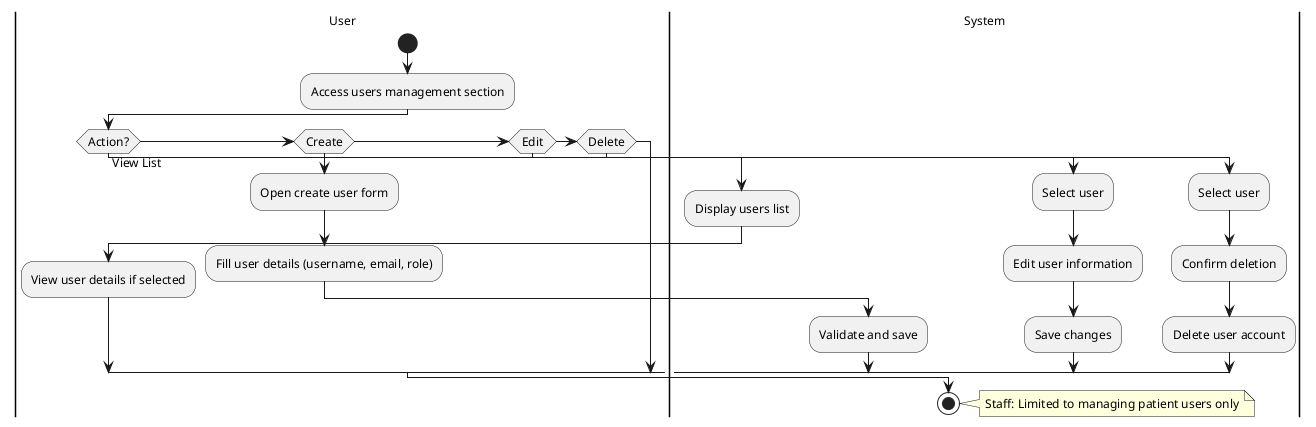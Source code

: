 @startuml Manage User Activity Diagram

skinparam defaultFontName "Times New Roman"
skinparam defaultFontSize 12

|User|

start

:Access users management section;

if (Action?) then (View List)

  |System|

  :Display users list;

  |User|

  :View user details if selected;

else if (Create)

  :Open create user form;

  :Fill user details (username, email, role);

  |System|

  :Validate and save;

else if (Edit)

  :Select user;

  :Edit user information;

  |System|

  :Save changes;

else if (Delete)

  :Select user;

  :Confirm deletion;

  |System|

  :Delete user account;

endif

stop

note right
  Staff: Limited to managing patient users only
end note

@enduml
